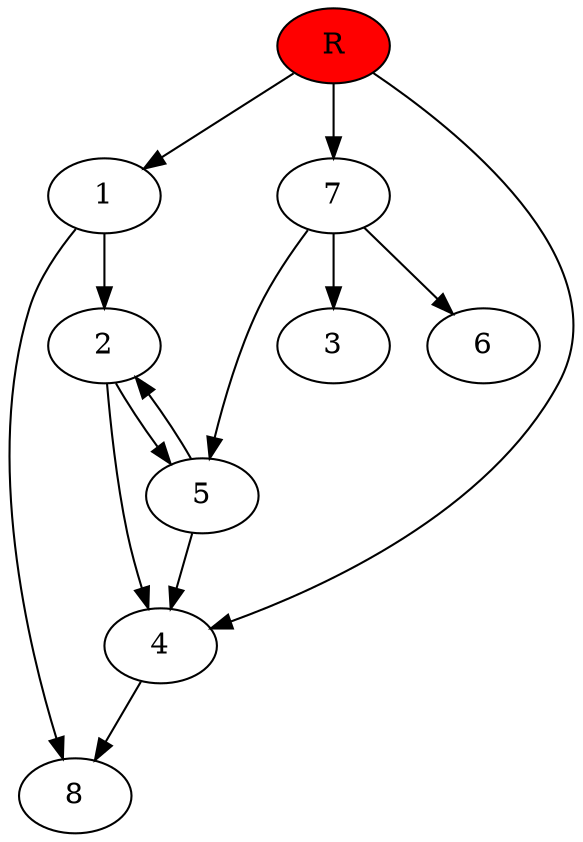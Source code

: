 digraph prb35719 {
	1
	2
	3
	4
	5
	6
	7
	8
	R [fillcolor="#ff0000" style=filled]
	1 -> 2
	1 -> 8
	2 -> 4
	2 -> 5
	4 -> 8
	5 -> 2
	5 -> 4
	7 -> 3
	7 -> 5
	7 -> 6
	R -> 1
	R -> 4
	R -> 7
}
